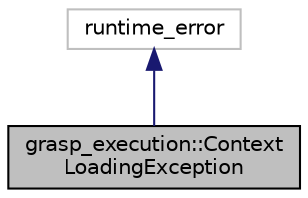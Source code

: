 digraph "grasp_execution::ContextLoadingException"
{
 // LATEX_PDF_SIZE
  edge [fontname="Helvetica",fontsize="10",labelfontname="Helvetica",labelfontsize="10"];
  node [fontname="Helvetica",fontsize="10",shape=record];
  Node1 [label="grasp_execution::Context\lLoadingException",height=0.2,width=0.4,color="black", fillcolor="grey75", style="filled", fontcolor="black",tooltip="Context loading exception."];
  Node2 -> Node1 [dir="back",color="midnightblue",fontsize="10",style="solid",fontname="Helvetica"];
  Node2 [label="runtime_error",height=0.2,width=0.4,color="grey75", fillcolor="white", style="filled",tooltip=" "];
}
